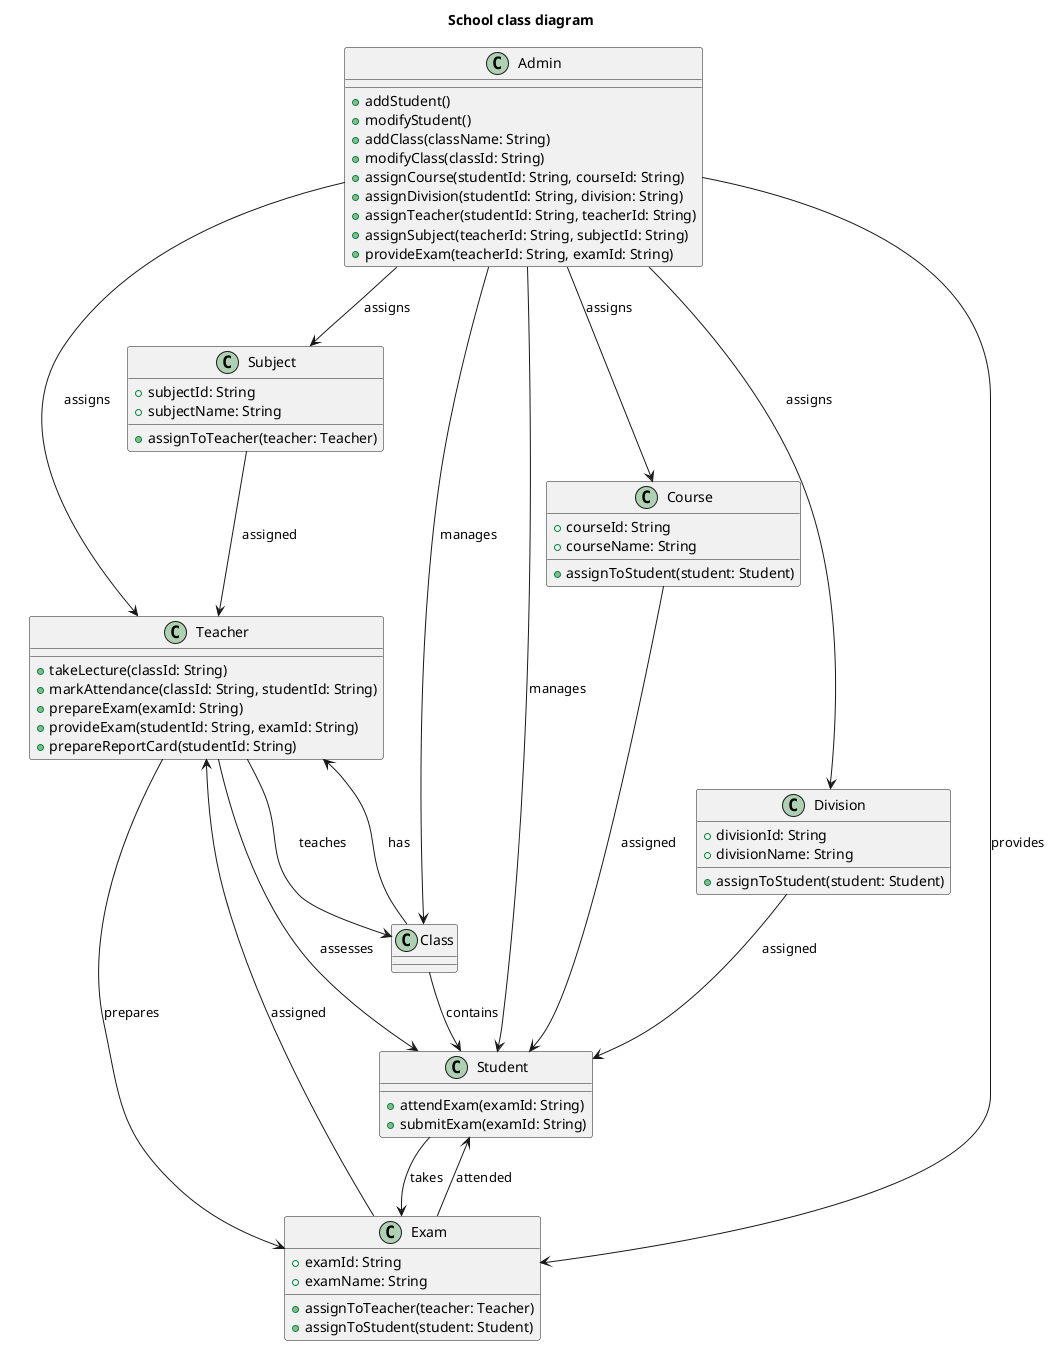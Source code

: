 @startuml

title " School class diagram"
'This is a class diagram

class Admin {
    +addStudent()
    +modifyStudent()
    +addClass(className: String)
    +modifyClass(classId: String)
    +assignCourse(studentId: String, courseId: String)
    +assignDivision(studentId: String, division: String)
    +assignTeacher(studentId: String, teacherId: String)
    +assignSubject(teacherId: String, subjectId: String)
    +provideExam(teacherId: String, examId: String)
}

class Teacher {
    +takeLecture(classId: String)
    +markAttendance(classId: String, studentId: String)
    +prepareExam(examId: String)
    +provideExam(studentId: String, examId: String)
    +prepareReportCard(studentId: String)
}

class Student {
    +attendExam(examId: String)
    +submitExam(examId: String)
}



class Course {
    +courseId: String
    +courseName: String
    +assignToStudent(student: Student)
}

class Subject {
    +subjectId: String
    +subjectName: String
    +assignToTeacher(teacher: Teacher)
}

class Exam {
    +examId: String
    +examName: String
    +assignToTeacher(teacher: Teacher)
    +assignToStudent(student: Student)
}

class Division {
    +divisionId: String
    +divisionName: String
    +assignToStudent(student: Student)
}


Admin --> Student : manages
Admin --> Teacher : assigns
Admin --> Class : manages
Admin --> Course : assigns
Admin --> Subject : assigns
Admin --> Division : assigns
Admin --> Exam : provides

Teacher --> Class : teaches
Teacher --> Exam : prepares
Teacher --> Student : assesses

Student --> Exam : takes

Class --> Student : contains
Class --> Teacher : has
'welcome to plant uml ac
Course --> Student : assigned
Subject --> Teacher : assigned
Exam --> Teacher : assigned
Exam --> Student : attended
Division --> Student : assigned

@enduml
